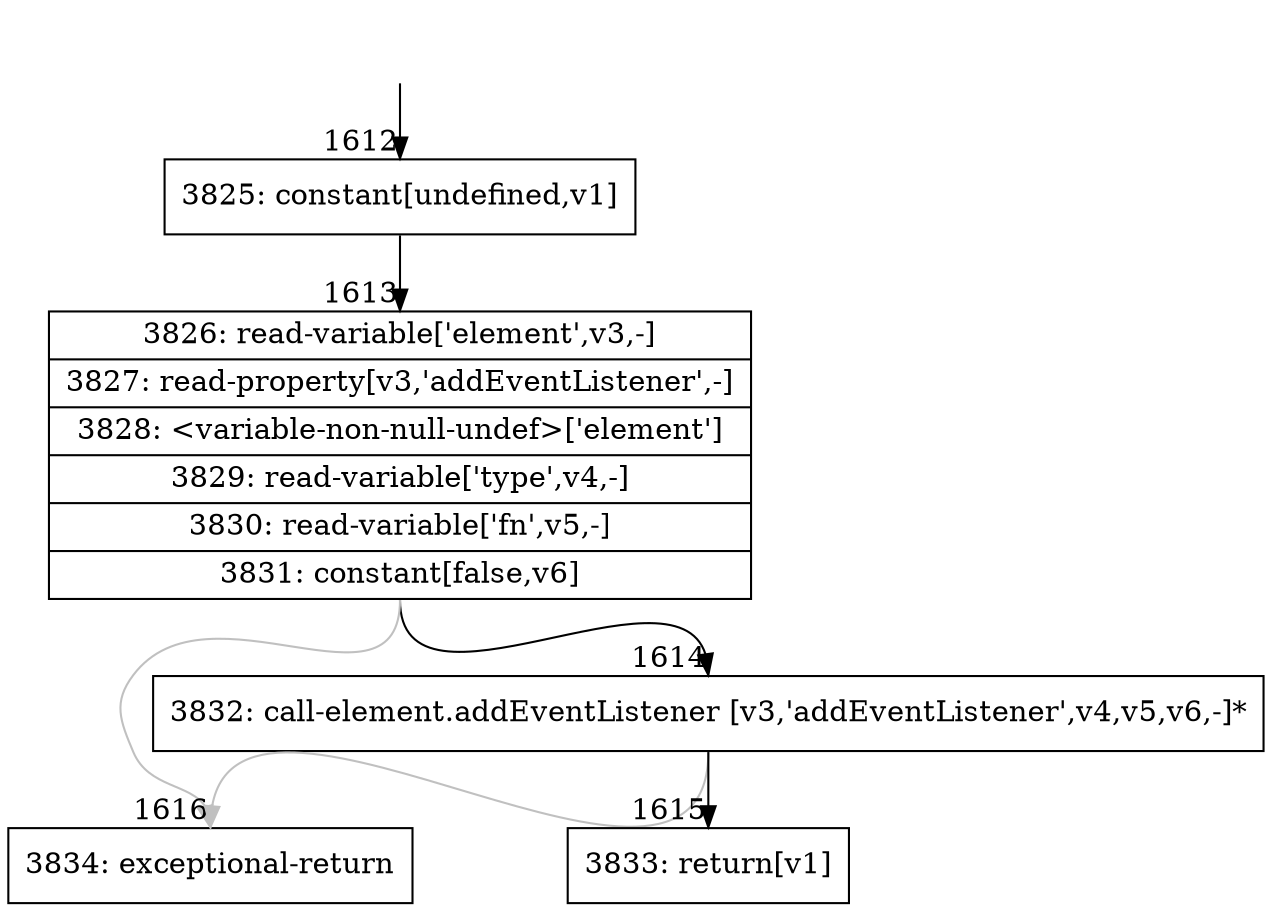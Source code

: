 digraph {
rankdir="TD"
BB_entry119[shape=none,label=""];
BB_entry119 -> BB1612 [tailport=s, headport=n, headlabel="    1612"]
BB1612 [shape=record label="{3825: constant[undefined,v1]}" ] 
BB1612 -> BB1613 [tailport=s, headport=n, headlabel="      1613"]
BB1613 [shape=record label="{3826: read-variable['element',v3,-]|3827: read-property[v3,'addEventListener',-]|3828: \<variable-non-null-undef\>['element']|3829: read-variable['type',v4,-]|3830: read-variable['fn',v5,-]|3831: constant[false,v6]}" ] 
BB1613 -> BB1614 [tailport=s, headport=n, headlabel="      1614"]
BB1613 -> BB1616 [tailport=s, headport=n, color=gray, headlabel="      1616"]
BB1614 [shape=record label="{3832: call-element.addEventListener [v3,'addEventListener',v4,v5,v6,-]*}" ] 
BB1614 -> BB1615 [tailport=s, headport=n, headlabel="      1615"]
BB1614 -> BB1616 [tailport=s, headport=n, color=gray]
BB1615 [shape=record label="{3833: return[v1]}" ] 
BB1616 [shape=record label="{3834: exceptional-return}" ] 
//#$~ 2617
}
